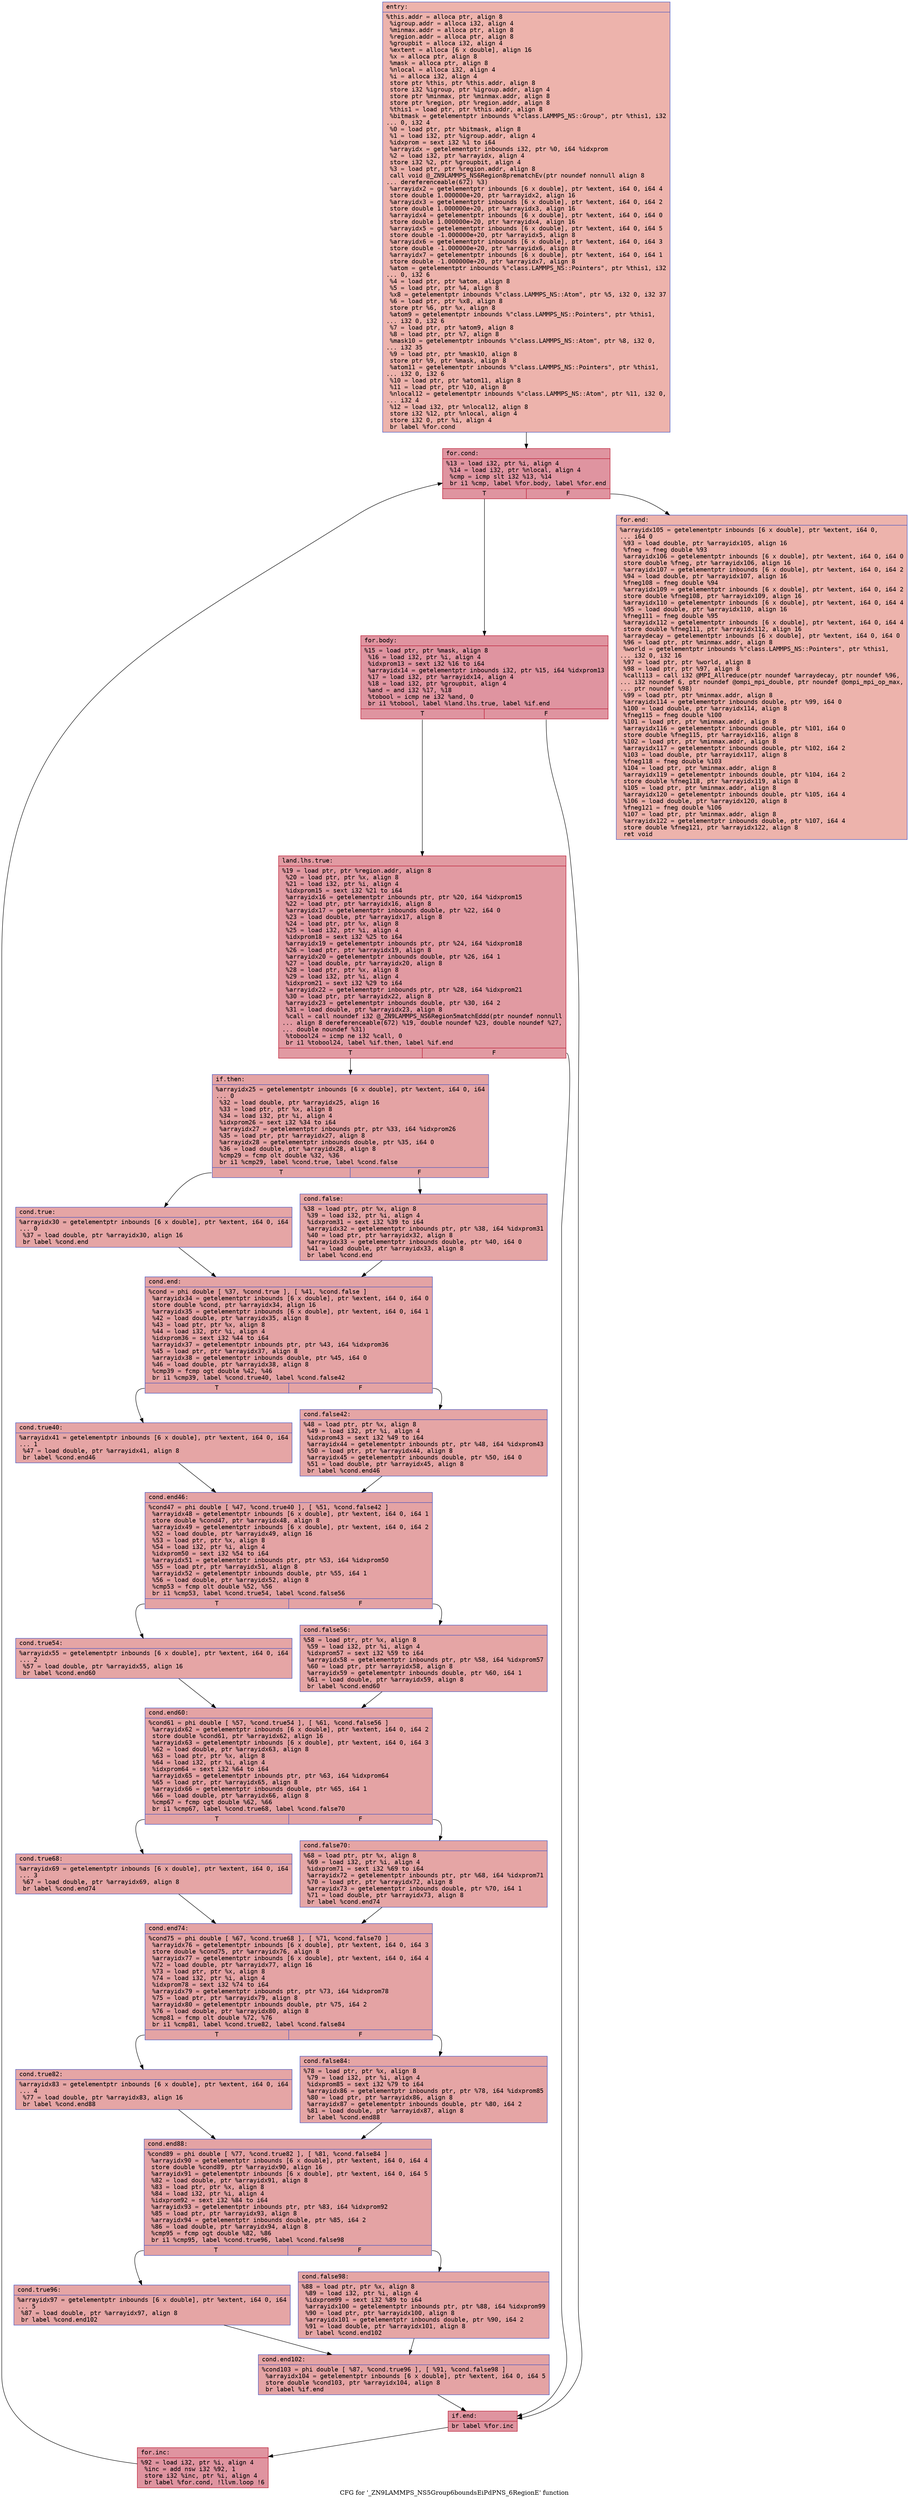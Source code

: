 digraph "CFG for '_ZN9LAMMPS_NS5Group6boundsEiPdPNS_6RegionE' function" {
	label="CFG for '_ZN9LAMMPS_NS5Group6boundsEiPdPNS_6RegionE' function";

	Node0x55ba303ed0d0 [shape=record,color="#3d50c3ff", style=filled, fillcolor="#d6524470" fontname="Courier",label="{entry:\l|  %this.addr = alloca ptr, align 8\l  %igroup.addr = alloca i32, align 4\l  %minmax.addr = alloca ptr, align 8\l  %region.addr = alloca ptr, align 8\l  %groupbit = alloca i32, align 4\l  %extent = alloca [6 x double], align 16\l  %x = alloca ptr, align 8\l  %mask = alloca ptr, align 8\l  %nlocal = alloca i32, align 4\l  %i = alloca i32, align 4\l  store ptr %this, ptr %this.addr, align 8\l  store i32 %igroup, ptr %igroup.addr, align 4\l  store ptr %minmax, ptr %minmax.addr, align 8\l  store ptr %region, ptr %region.addr, align 8\l  %this1 = load ptr, ptr %this.addr, align 8\l  %bitmask = getelementptr inbounds %\"class.LAMMPS_NS::Group\", ptr %this1, i32\l... 0, i32 4\l  %0 = load ptr, ptr %bitmask, align 8\l  %1 = load i32, ptr %igroup.addr, align 4\l  %idxprom = sext i32 %1 to i64\l  %arrayidx = getelementptr inbounds i32, ptr %0, i64 %idxprom\l  %2 = load i32, ptr %arrayidx, align 4\l  store i32 %2, ptr %groupbit, align 4\l  %3 = load ptr, ptr %region.addr, align 8\l  call void @_ZN9LAMMPS_NS6Region8prematchEv(ptr noundef nonnull align 8\l... dereferenceable(672) %3)\l  %arrayidx2 = getelementptr inbounds [6 x double], ptr %extent, i64 0, i64 4\l  store double 1.000000e+20, ptr %arrayidx2, align 16\l  %arrayidx3 = getelementptr inbounds [6 x double], ptr %extent, i64 0, i64 2\l  store double 1.000000e+20, ptr %arrayidx3, align 16\l  %arrayidx4 = getelementptr inbounds [6 x double], ptr %extent, i64 0, i64 0\l  store double 1.000000e+20, ptr %arrayidx4, align 16\l  %arrayidx5 = getelementptr inbounds [6 x double], ptr %extent, i64 0, i64 5\l  store double -1.000000e+20, ptr %arrayidx5, align 8\l  %arrayidx6 = getelementptr inbounds [6 x double], ptr %extent, i64 0, i64 3\l  store double -1.000000e+20, ptr %arrayidx6, align 8\l  %arrayidx7 = getelementptr inbounds [6 x double], ptr %extent, i64 0, i64 1\l  store double -1.000000e+20, ptr %arrayidx7, align 8\l  %atom = getelementptr inbounds %\"class.LAMMPS_NS::Pointers\", ptr %this1, i32\l... 0, i32 6\l  %4 = load ptr, ptr %atom, align 8\l  %5 = load ptr, ptr %4, align 8\l  %x8 = getelementptr inbounds %\"class.LAMMPS_NS::Atom\", ptr %5, i32 0, i32 37\l  %6 = load ptr, ptr %x8, align 8\l  store ptr %6, ptr %x, align 8\l  %atom9 = getelementptr inbounds %\"class.LAMMPS_NS::Pointers\", ptr %this1,\l... i32 0, i32 6\l  %7 = load ptr, ptr %atom9, align 8\l  %8 = load ptr, ptr %7, align 8\l  %mask10 = getelementptr inbounds %\"class.LAMMPS_NS::Atom\", ptr %8, i32 0,\l... i32 35\l  %9 = load ptr, ptr %mask10, align 8\l  store ptr %9, ptr %mask, align 8\l  %atom11 = getelementptr inbounds %\"class.LAMMPS_NS::Pointers\", ptr %this1,\l... i32 0, i32 6\l  %10 = load ptr, ptr %atom11, align 8\l  %11 = load ptr, ptr %10, align 8\l  %nlocal12 = getelementptr inbounds %\"class.LAMMPS_NS::Atom\", ptr %11, i32 0,\l... i32 4\l  %12 = load i32, ptr %nlocal12, align 8\l  store i32 %12, ptr %nlocal, align 4\l  store i32 0, ptr %i, align 4\l  br label %for.cond\l}"];
	Node0x55ba303ed0d0 -> Node0x55ba303f5700[tooltip="entry -> for.cond\nProbability 100.00%" ];
	Node0x55ba303f5700 [shape=record,color="#b70d28ff", style=filled, fillcolor="#b70d2870" fontname="Courier",label="{for.cond:\l|  %13 = load i32, ptr %i, align 4\l  %14 = load i32, ptr %nlocal, align 4\l  %cmp = icmp slt i32 %13, %14\l  br i1 %cmp, label %for.body, label %for.end\l|{<s0>T|<s1>F}}"];
	Node0x55ba303f5700:s0 -> Node0x55ba303f59a0[tooltip="for.cond -> for.body\nProbability 96.88%" ];
	Node0x55ba303f5700:s1 -> Node0x55ba303f5a20[tooltip="for.cond -> for.end\nProbability 3.12%" ];
	Node0x55ba303f59a0 [shape=record,color="#b70d28ff", style=filled, fillcolor="#b70d2870" fontname="Courier",label="{for.body:\l|  %15 = load ptr, ptr %mask, align 8\l  %16 = load i32, ptr %i, align 4\l  %idxprom13 = sext i32 %16 to i64\l  %arrayidx14 = getelementptr inbounds i32, ptr %15, i64 %idxprom13\l  %17 = load i32, ptr %arrayidx14, align 4\l  %18 = load i32, ptr %groupbit, align 4\l  %and = and i32 %17, %18\l  %tobool = icmp ne i32 %and, 0\l  br i1 %tobool, label %land.lhs.true, label %if.end\l|{<s0>T|<s1>F}}"];
	Node0x55ba303f59a0:s0 -> Node0x55ba303f6010[tooltip="for.body -> land.lhs.true\nProbability 62.50%" ];
	Node0x55ba303f59a0:s1 -> Node0x55ba303f6090[tooltip="for.body -> if.end\nProbability 37.50%" ];
	Node0x55ba303f6010 [shape=record,color="#b70d28ff", style=filled, fillcolor="#bb1b2c70" fontname="Courier",label="{land.lhs.true:\l|  %19 = load ptr, ptr %region.addr, align 8\l  %20 = load ptr, ptr %x, align 8\l  %21 = load i32, ptr %i, align 4\l  %idxprom15 = sext i32 %21 to i64\l  %arrayidx16 = getelementptr inbounds ptr, ptr %20, i64 %idxprom15\l  %22 = load ptr, ptr %arrayidx16, align 8\l  %arrayidx17 = getelementptr inbounds double, ptr %22, i64 0\l  %23 = load double, ptr %arrayidx17, align 8\l  %24 = load ptr, ptr %x, align 8\l  %25 = load i32, ptr %i, align 4\l  %idxprom18 = sext i32 %25 to i64\l  %arrayidx19 = getelementptr inbounds ptr, ptr %24, i64 %idxprom18\l  %26 = load ptr, ptr %arrayidx19, align 8\l  %arrayidx20 = getelementptr inbounds double, ptr %26, i64 1\l  %27 = load double, ptr %arrayidx20, align 8\l  %28 = load ptr, ptr %x, align 8\l  %29 = load i32, ptr %i, align 4\l  %idxprom21 = sext i32 %29 to i64\l  %arrayidx22 = getelementptr inbounds ptr, ptr %28, i64 %idxprom21\l  %30 = load ptr, ptr %arrayidx22, align 8\l  %arrayidx23 = getelementptr inbounds double, ptr %30, i64 2\l  %31 = load double, ptr %arrayidx23, align 8\l  %call = call noundef i32 @_ZN9LAMMPS_NS6Region5matchEddd(ptr noundef nonnull\l... align 8 dereferenceable(672) %19, double noundef %23, double noundef %27,\l... double noundef %31)\l  %tobool24 = icmp ne i32 %call, 0\l  br i1 %tobool24, label %if.then, label %if.end\l|{<s0>T|<s1>F}}"];
	Node0x55ba303f6010:s0 -> Node0x55ba303f4b70[tooltip="land.lhs.true -> if.then\nProbability 62.50%" ];
	Node0x55ba303f6010:s1 -> Node0x55ba303f6090[tooltip="land.lhs.true -> if.end\nProbability 37.50%" ];
	Node0x55ba303f4b70 [shape=record,color="#3d50c3ff", style=filled, fillcolor="#c32e3170" fontname="Courier",label="{if.then:\l|  %arrayidx25 = getelementptr inbounds [6 x double], ptr %extent, i64 0, i64\l... 0\l  %32 = load double, ptr %arrayidx25, align 16\l  %33 = load ptr, ptr %x, align 8\l  %34 = load i32, ptr %i, align 4\l  %idxprom26 = sext i32 %34 to i64\l  %arrayidx27 = getelementptr inbounds ptr, ptr %33, i64 %idxprom26\l  %35 = load ptr, ptr %arrayidx27, align 8\l  %arrayidx28 = getelementptr inbounds double, ptr %35, i64 0\l  %36 = load double, ptr %arrayidx28, align 8\l  %cmp29 = fcmp olt double %32, %36\l  br i1 %cmp29, label %cond.true, label %cond.false\l|{<s0>T|<s1>F}}"];
	Node0x55ba303f4b70:s0 -> Node0x55ba303f7c10[tooltip="if.then -> cond.true\nProbability 50.00%" ];
	Node0x55ba303f4b70:s1 -> Node0x55ba303f7c90[tooltip="if.then -> cond.false\nProbability 50.00%" ];
	Node0x55ba303f7c10 [shape=record,color="#3d50c3ff", style=filled, fillcolor="#c5333470" fontname="Courier",label="{cond.true:\l|  %arrayidx30 = getelementptr inbounds [6 x double], ptr %extent, i64 0, i64\l... 0\l  %37 = load double, ptr %arrayidx30, align 16\l  br label %cond.end\l}"];
	Node0x55ba303f7c10 -> Node0x55ba303f7f90[tooltip="cond.true -> cond.end\nProbability 100.00%" ];
	Node0x55ba303f7c90 [shape=record,color="#3d50c3ff", style=filled, fillcolor="#c5333470" fontname="Courier",label="{cond.false:\l|  %38 = load ptr, ptr %x, align 8\l  %39 = load i32, ptr %i, align 4\l  %idxprom31 = sext i32 %39 to i64\l  %arrayidx32 = getelementptr inbounds ptr, ptr %38, i64 %idxprom31\l  %40 = load ptr, ptr %arrayidx32, align 8\l  %arrayidx33 = getelementptr inbounds double, ptr %40, i64 0\l  %41 = load double, ptr %arrayidx33, align 8\l  br label %cond.end\l}"];
	Node0x55ba303f7c90 -> Node0x55ba303f7f90[tooltip="cond.false -> cond.end\nProbability 100.00%" ];
	Node0x55ba303f7f90 [shape=record,color="#3d50c3ff", style=filled, fillcolor="#c32e3170" fontname="Courier",label="{cond.end:\l|  %cond = phi double [ %37, %cond.true ], [ %41, %cond.false ]\l  %arrayidx34 = getelementptr inbounds [6 x double], ptr %extent, i64 0, i64 0\l  store double %cond, ptr %arrayidx34, align 16\l  %arrayidx35 = getelementptr inbounds [6 x double], ptr %extent, i64 0, i64 1\l  %42 = load double, ptr %arrayidx35, align 8\l  %43 = load ptr, ptr %x, align 8\l  %44 = load i32, ptr %i, align 4\l  %idxprom36 = sext i32 %44 to i64\l  %arrayidx37 = getelementptr inbounds ptr, ptr %43, i64 %idxprom36\l  %45 = load ptr, ptr %arrayidx37, align 8\l  %arrayidx38 = getelementptr inbounds double, ptr %45, i64 0\l  %46 = load double, ptr %arrayidx38, align 8\l  %cmp39 = fcmp ogt double %42, %46\l  br i1 %cmp39, label %cond.true40, label %cond.false42\l|{<s0>T|<s1>F}}"];
	Node0x55ba303f7f90:s0 -> Node0x55ba303f8d40[tooltip="cond.end -> cond.true40\nProbability 50.00%" ];
	Node0x55ba303f7f90:s1 -> Node0x55ba303f8e20[tooltip="cond.end -> cond.false42\nProbability 50.00%" ];
	Node0x55ba303f8d40 [shape=record,color="#3d50c3ff", style=filled, fillcolor="#c5333470" fontname="Courier",label="{cond.true40:\l|  %arrayidx41 = getelementptr inbounds [6 x double], ptr %extent, i64 0, i64\l... 1\l  %47 = load double, ptr %arrayidx41, align 8\l  br label %cond.end46\l}"];
	Node0x55ba303f8d40 -> Node0x55ba303f9930[tooltip="cond.true40 -> cond.end46\nProbability 100.00%" ];
	Node0x55ba303f8e20 [shape=record,color="#3d50c3ff", style=filled, fillcolor="#c5333470" fontname="Courier",label="{cond.false42:\l|  %48 = load ptr, ptr %x, align 8\l  %49 = load i32, ptr %i, align 4\l  %idxprom43 = sext i32 %49 to i64\l  %arrayidx44 = getelementptr inbounds ptr, ptr %48, i64 %idxprom43\l  %50 = load ptr, ptr %arrayidx44, align 8\l  %arrayidx45 = getelementptr inbounds double, ptr %50, i64 0\l  %51 = load double, ptr %arrayidx45, align 8\l  br label %cond.end46\l}"];
	Node0x55ba303f8e20 -> Node0x55ba303f9930[tooltip="cond.false42 -> cond.end46\nProbability 100.00%" ];
	Node0x55ba303f9930 [shape=record,color="#3d50c3ff", style=filled, fillcolor="#c32e3170" fontname="Courier",label="{cond.end46:\l|  %cond47 = phi double [ %47, %cond.true40 ], [ %51, %cond.false42 ]\l  %arrayidx48 = getelementptr inbounds [6 x double], ptr %extent, i64 0, i64 1\l  store double %cond47, ptr %arrayidx48, align 8\l  %arrayidx49 = getelementptr inbounds [6 x double], ptr %extent, i64 0, i64 2\l  %52 = load double, ptr %arrayidx49, align 16\l  %53 = load ptr, ptr %x, align 8\l  %54 = load i32, ptr %i, align 4\l  %idxprom50 = sext i32 %54 to i64\l  %arrayidx51 = getelementptr inbounds ptr, ptr %53, i64 %idxprom50\l  %55 = load ptr, ptr %arrayidx51, align 8\l  %arrayidx52 = getelementptr inbounds double, ptr %55, i64 1\l  %56 = load double, ptr %arrayidx52, align 8\l  %cmp53 = fcmp olt double %52, %56\l  br i1 %cmp53, label %cond.true54, label %cond.false56\l|{<s0>T|<s1>F}}"];
	Node0x55ba303f9930:s0 -> Node0x55ba303fa6e0[tooltip="cond.end46 -> cond.true54\nProbability 50.00%" ];
	Node0x55ba303f9930:s1 -> Node0x55ba303fa7c0[tooltip="cond.end46 -> cond.false56\nProbability 50.00%" ];
	Node0x55ba303fa6e0 [shape=record,color="#3d50c3ff", style=filled, fillcolor="#c5333470" fontname="Courier",label="{cond.true54:\l|  %arrayidx55 = getelementptr inbounds [6 x double], ptr %extent, i64 0, i64\l... 2\l  %57 = load double, ptr %arrayidx55, align 16\l  br label %cond.end60\l}"];
	Node0x55ba303fa6e0 -> Node0x55ba303faac0[tooltip="cond.true54 -> cond.end60\nProbability 100.00%" ];
	Node0x55ba303fa7c0 [shape=record,color="#3d50c3ff", style=filled, fillcolor="#c5333470" fontname="Courier",label="{cond.false56:\l|  %58 = load ptr, ptr %x, align 8\l  %59 = load i32, ptr %i, align 4\l  %idxprom57 = sext i32 %59 to i64\l  %arrayidx58 = getelementptr inbounds ptr, ptr %58, i64 %idxprom57\l  %60 = load ptr, ptr %arrayidx58, align 8\l  %arrayidx59 = getelementptr inbounds double, ptr %60, i64 1\l  %61 = load double, ptr %arrayidx59, align 8\l  br label %cond.end60\l}"];
	Node0x55ba303fa7c0 -> Node0x55ba303faac0[tooltip="cond.false56 -> cond.end60\nProbability 100.00%" ];
	Node0x55ba303faac0 [shape=record,color="#3d50c3ff", style=filled, fillcolor="#c32e3170" fontname="Courier",label="{cond.end60:\l|  %cond61 = phi double [ %57, %cond.true54 ], [ %61, %cond.false56 ]\l  %arrayidx62 = getelementptr inbounds [6 x double], ptr %extent, i64 0, i64 2\l  store double %cond61, ptr %arrayidx62, align 16\l  %arrayidx63 = getelementptr inbounds [6 x double], ptr %extent, i64 0, i64 3\l  %62 = load double, ptr %arrayidx63, align 8\l  %63 = load ptr, ptr %x, align 8\l  %64 = load i32, ptr %i, align 4\l  %idxprom64 = sext i32 %64 to i64\l  %arrayidx65 = getelementptr inbounds ptr, ptr %63, i64 %idxprom64\l  %65 = load ptr, ptr %arrayidx65, align 8\l  %arrayidx66 = getelementptr inbounds double, ptr %65, i64 1\l  %66 = load double, ptr %arrayidx66, align 8\l  %cmp67 = fcmp ogt double %62, %66\l  br i1 %cmp67, label %cond.true68, label %cond.false70\l|{<s0>T|<s1>F}}"];
	Node0x55ba303faac0:s0 -> Node0x55ba303f70d0[tooltip="cond.end60 -> cond.true68\nProbability 50.00%" ];
	Node0x55ba303faac0:s1 -> Node0x55ba303f71b0[tooltip="cond.end60 -> cond.false70\nProbability 50.00%" ];
	Node0x55ba303f70d0 [shape=record,color="#3d50c3ff", style=filled, fillcolor="#c5333470" fontname="Courier",label="{cond.true68:\l|  %arrayidx69 = getelementptr inbounds [6 x double], ptr %extent, i64 0, i64\l... 3\l  %67 = load double, ptr %arrayidx69, align 8\l  br label %cond.end74\l}"];
	Node0x55ba303f70d0 -> Node0x55ba303fc280[tooltip="cond.true68 -> cond.end74\nProbability 100.00%" ];
	Node0x55ba303f71b0 [shape=record,color="#3d50c3ff", style=filled, fillcolor="#c5333470" fontname="Courier",label="{cond.false70:\l|  %68 = load ptr, ptr %x, align 8\l  %69 = load i32, ptr %i, align 4\l  %idxprom71 = sext i32 %69 to i64\l  %arrayidx72 = getelementptr inbounds ptr, ptr %68, i64 %idxprom71\l  %70 = load ptr, ptr %arrayidx72, align 8\l  %arrayidx73 = getelementptr inbounds double, ptr %70, i64 1\l  %71 = load double, ptr %arrayidx73, align 8\l  br label %cond.end74\l}"];
	Node0x55ba303f71b0 -> Node0x55ba303fc280[tooltip="cond.false70 -> cond.end74\nProbability 100.00%" ];
	Node0x55ba303fc280 [shape=record,color="#3d50c3ff", style=filled, fillcolor="#c32e3170" fontname="Courier",label="{cond.end74:\l|  %cond75 = phi double [ %67, %cond.true68 ], [ %71, %cond.false70 ]\l  %arrayidx76 = getelementptr inbounds [6 x double], ptr %extent, i64 0, i64 3\l  store double %cond75, ptr %arrayidx76, align 8\l  %arrayidx77 = getelementptr inbounds [6 x double], ptr %extent, i64 0, i64 4\l  %72 = load double, ptr %arrayidx77, align 16\l  %73 = load ptr, ptr %x, align 8\l  %74 = load i32, ptr %i, align 4\l  %idxprom78 = sext i32 %74 to i64\l  %arrayidx79 = getelementptr inbounds ptr, ptr %73, i64 %idxprom78\l  %75 = load ptr, ptr %arrayidx79, align 8\l  %arrayidx80 = getelementptr inbounds double, ptr %75, i64 2\l  %76 = load double, ptr %arrayidx80, align 8\l  %cmp81 = fcmp olt double %72, %76\l  br i1 %cmp81, label %cond.true82, label %cond.false84\l|{<s0>T|<s1>F}}"];
	Node0x55ba303fc280:s0 -> Node0x55ba303fd000[tooltip="cond.end74 -> cond.true82\nProbability 50.00%" ];
	Node0x55ba303fc280:s1 -> Node0x55ba303fd0e0[tooltip="cond.end74 -> cond.false84\nProbability 50.00%" ];
	Node0x55ba303fd000 [shape=record,color="#3d50c3ff", style=filled, fillcolor="#c5333470" fontname="Courier",label="{cond.true82:\l|  %arrayidx83 = getelementptr inbounds [6 x double], ptr %extent, i64 0, i64\l... 4\l  %77 = load double, ptr %arrayidx83, align 16\l  br label %cond.end88\l}"];
	Node0x55ba303fd000 -> Node0x55ba303fd3e0[tooltip="cond.true82 -> cond.end88\nProbability 100.00%" ];
	Node0x55ba303fd0e0 [shape=record,color="#3d50c3ff", style=filled, fillcolor="#c5333470" fontname="Courier",label="{cond.false84:\l|  %78 = load ptr, ptr %x, align 8\l  %79 = load i32, ptr %i, align 4\l  %idxprom85 = sext i32 %79 to i64\l  %arrayidx86 = getelementptr inbounds ptr, ptr %78, i64 %idxprom85\l  %80 = load ptr, ptr %arrayidx86, align 8\l  %arrayidx87 = getelementptr inbounds double, ptr %80, i64 2\l  %81 = load double, ptr %arrayidx87, align 8\l  br label %cond.end88\l}"];
	Node0x55ba303fd0e0 -> Node0x55ba303fd3e0[tooltip="cond.false84 -> cond.end88\nProbability 100.00%" ];
	Node0x55ba303fd3e0 [shape=record,color="#3d50c3ff", style=filled, fillcolor="#c32e3170" fontname="Courier",label="{cond.end88:\l|  %cond89 = phi double [ %77, %cond.true82 ], [ %81, %cond.false84 ]\l  %arrayidx90 = getelementptr inbounds [6 x double], ptr %extent, i64 0, i64 4\l  store double %cond89, ptr %arrayidx90, align 16\l  %arrayidx91 = getelementptr inbounds [6 x double], ptr %extent, i64 0, i64 5\l  %82 = load double, ptr %arrayidx91, align 8\l  %83 = load ptr, ptr %x, align 8\l  %84 = load i32, ptr %i, align 4\l  %idxprom92 = sext i32 %84 to i64\l  %arrayidx93 = getelementptr inbounds ptr, ptr %83, i64 %idxprom92\l  %85 = load ptr, ptr %arrayidx93, align 8\l  %arrayidx94 = getelementptr inbounds double, ptr %85, i64 2\l  %86 = load double, ptr %arrayidx94, align 8\l  %cmp95 = fcmp ogt double %82, %86\l  br i1 %cmp95, label %cond.true96, label %cond.false98\l|{<s0>T|<s1>F}}"];
	Node0x55ba303fd3e0:s0 -> Node0x55ba303fe190[tooltip="cond.end88 -> cond.true96\nProbability 50.00%" ];
	Node0x55ba303fd3e0:s1 -> Node0x55ba303fe270[tooltip="cond.end88 -> cond.false98\nProbability 50.00%" ];
	Node0x55ba303fe190 [shape=record,color="#3d50c3ff", style=filled, fillcolor="#c5333470" fontname="Courier",label="{cond.true96:\l|  %arrayidx97 = getelementptr inbounds [6 x double], ptr %extent, i64 0, i64\l... 5\l  %87 = load double, ptr %arrayidx97, align 8\l  br label %cond.end102\l}"];
	Node0x55ba303fe190 -> Node0x55ba303fe570[tooltip="cond.true96 -> cond.end102\nProbability 100.00%" ];
	Node0x55ba303fe270 [shape=record,color="#3d50c3ff", style=filled, fillcolor="#c5333470" fontname="Courier",label="{cond.false98:\l|  %88 = load ptr, ptr %x, align 8\l  %89 = load i32, ptr %i, align 4\l  %idxprom99 = sext i32 %89 to i64\l  %arrayidx100 = getelementptr inbounds ptr, ptr %88, i64 %idxprom99\l  %90 = load ptr, ptr %arrayidx100, align 8\l  %arrayidx101 = getelementptr inbounds double, ptr %90, i64 2\l  %91 = load double, ptr %arrayidx101, align 8\l  br label %cond.end102\l}"];
	Node0x55ba303fe270 -> Node0x55ba303fe570[tooltip="cond.false98 -> cond.end102\nProbability 100.00%" ];
	Node0x55ba303fe570 [shape=record,color="#3d50c3ff", style=filled, fillcolor="#c32e3170" fontname="Courier",label="{cond.end102:\l|  %cond103 = phi double [ %87, %cond.true96 ], [ %91, %cond.false98 ]\l  %arrayidx104 = getelementptr inbounds [6 x double], ptr %extent, i64 0, i64 5\l  store double %cond103, ptr %arrayidx104, align 8\l  br label %if.end\l}"];
	Node0x55ba303fe570 -> Node0x55ba303f6090[tooltip="cond.end102 -> if.end\nProbability 100.00%" ];
	Node0x55ba303f6090 [shape=record,color="#b70d28ff", style=filled, fillcolor="#b70d2870" fontname="Courier",label="{if.end:\l|  br label %for.inc\l}"];
	Node0x55ba303f6090 -> Node0x55ba303fed30[tooltip="if.end -> for.inc\nProbability 100.00%" ];
	Node0x55ba303fed30 [shape=record,color="#b70d28ff", style=filled, fillcolor="#b70d2870" fontname="Courier",label="{for.inc:\l|  %92 = load i32, ptr %i, align 4\l  %inc = add nsw i32 %92, 1\l  store i32 %inc, ptr %i, align 4\l  br label %for.cond, !llvm.loop !6\l}"];
	Node0x55ba303fed30 -> Node0x55ba303f5700[tooltip="for.inc -> for.cond\nProbability 100.00%" ];
	Node0x55ba303f5a20 [shape=record,color="#3d50c3ff", style=filled, fillcolor="#d6524470" fontname="Courier",label="{for.end:\l|  %arrayidx105 = getelementptr inbounds [6 x double], ptr %extent, i64 0,\l... i64 0\l  %93 = load double, ptr %arrayidx105, align 16\l  %fneg = fneg double %93\l  %arrayidx106 = getelementptr inbounds [6 x double], ptr %extent, i64 0, i64 0\l  store double %fneg, ptr %arrayidx106, align 16\l  %arrayidx107 = getelementptr inbounds [6 x double], ptr %extent, i64 0, i64 2\l  %94 = load double, ptr %arrayidx107, align 16\l  %fneg108 = fneg double %94\l  %arrayidx109 = getelementptr inbounds [6 x double], ptr %extent, i64 0, i64 2\l  store double %fneg108, ptr %arrayidx109, align 16\l  %arrayidx110 = getelementptr inbounds [6 x double], ptr %extent, i64 0, i64 4\l  %95 = load double, ptr %arrayidx110, align 16\l  %fneg111 = fneg double %95\l  %arrayidx112 = getelementptr inbounds [6 x double], ptr %extent, i64 0, i64 4\l  store double %fneg111, ptr %arrayidx112, align 16\l  %arraydecay = getelementptr inbounds [6 x double], ptr %extent, i64 0, i64 0\l  %96 = load ptr, ptr %minmax.addr, align 8\l  %world = getelementptr inbounds %\"class.LAMMPS_NS::Pointers\", ptr %this1,\l... i32 0, i32 16\l  %97 = load ptr, ptr %world, align 8\l  %98 = load ptr, ptr %97, align 8\l  %call113 = call i32 @MPI_Allreduce(ptr noundef %arraydecay, ptr noundef %96,\l... i32 noundef 6, ptr noundef @ompi_mpi_double, ptr noundef @ompi_mpi_op_max,\l... ptr noundef %98)\l  %99 = load ptr, ptr %minmax.addr, align 8\l  %arrayidx114 = getelementptr inbounds double, ptr %99, i64 0\l  %100 = load double, ptr %arrayidx114, align 8\l  %fneg115 = fneg double %100\l  %101 = load ptr, ptr %minmax.addr, align 8\l  %arrayidx116 = getelementptr inbounds double, ptr %101, i64 0\l  store double %fneg115, ptr %arrayidx116, align 8\l  %102 = load ptr, ptr %minmax.addr, align 8\l  %arrayidx117 = getelementptr inbounds double, ptr %102, i64 2\l  %103 = load double, ptr %arrayidx117, align 8\l  %fneg118 = fneg double %103\l  %104 = load ptr, ptr %minmax.addr, align 8\l  %arrayidx119 = getelementptr inbounds double, ptr %104, i64 2\l  store double %fneg118, ptr %arrayidx119, align 8\l  %105 = load ptr, ptr %minmax.addr, align 8\l  %arrayidx120 = getelementptr inbounds double, ptr %105, i64 4\l  %106 = load double, ptr %arrayidx120, align 8\l  %fneg121 = fneg double %106\l  %107 = load ptr, ptr %minmax.addr, align 8\l  %arrayidx122 = getelementptr inbounds double, ptr %107, i64 4\l  store double %fneg121, ptr %arrayidx122, align 8\l  ret void\l}"];
}
